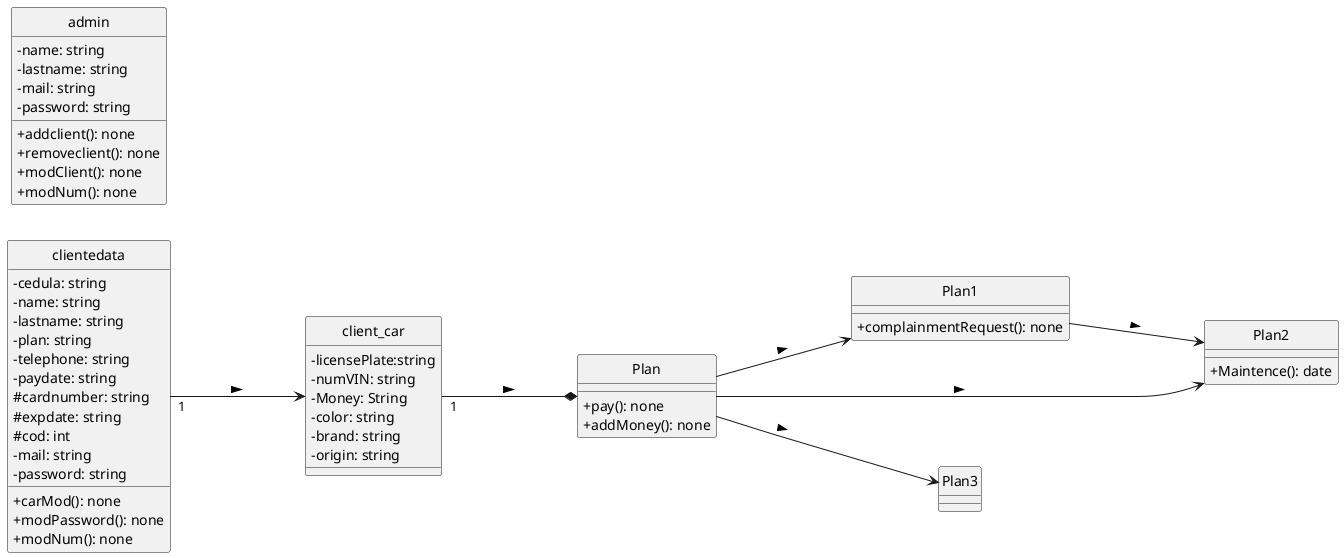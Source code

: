 @startuml
left to right direction
skinparam monochrome true
skinparam handwritten false
hide class circle
skinparam shadowing false
skinparam classAttributeIconSize 0

class Plan1{
+complainmentRequest(): none
}

class Plan2{
+Maintence(): date
}

class Plan3{

}

class Plan{
+pay(): none
+addMoney(): none
}
class client_car{
-licensePlate:string
-numVIN: string
-Money: String
-color: string
-brand: string
-origin: string
}
class clientedata{
-cedula: string
-name: string
-lastname: string
-plan: string
-telephone: string
-paydate: string
#cardnumber: string
#expdate: string
#cod: int
-mail: string
-password: string
+carMod(): none
+modPassword(): none
+modNum(): none
}
class admin{
-name: string
-lastname: string
-mail: string
-password: string
+addclient(): none
+removeclient(): none
+modClient(): none
+modNum(): none
}

Plan  ---> Plan1: >
Plan  ---> Plan2: >
client_car "1"---* Plan: >
clientedata "1"---> client_car: >
Plan1 ---> Plan2:>
Plan ---> Plan3:>

@enduml